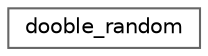 digraph "Graphical Class Hierarchy"
{
 // LATEX_PDF_SIZE
  bgcolor="transparent";
  edge [fontname=Helvetica,fontsize=10,labelfontname=Helvetica,labelfontsize=10];
  node [fontname=Helvetica,fontsize=10,shape=box,height=0.2,width=0.4];
  rankdir="LR";
  Node0 [id="Node000000",label="dooble_random",height=0.2,width=0.4,color="grey40", fillcolor="white", style="filled",URL="$classdooble__random.html",tooltip=" "];
}
